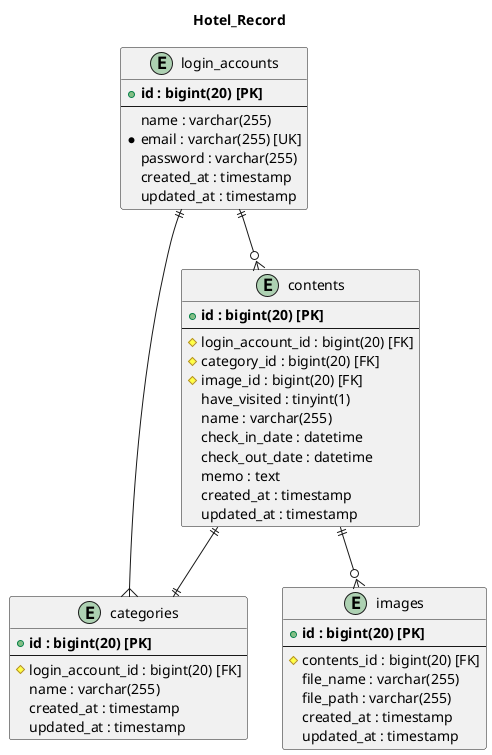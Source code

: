 @startuml
title Hotel_Record

entity login_accounts {
    + **id : bigint(20) [PK] **
    --
    name : varchar(255)
    * email : varchar(255) [UK]
    password : varchar(255)
    created_at : timestamp
    updated_at : timestamp
}

entity contents {
    + **id : bigint(20) [PK] **
    --
    # login_account_id : bigint(20) [FK]
    # category_id : bigint(20) [FK]
    # image_id : bigint(20) [FK]
    have_visited : tinyint(1)
    name : varchar(255)
    check_in_date : datetime
    check_out_date : datetime
    memo : text
    created_at : timestamp
    updated_at : timestamp
}

entity categories {
    + **id : bigint(20) [PK] **
    --
    # login_account_id : bigint(20) [FK]
    name : varchar(255)
    created_at : timestamp
    updated_at : timestamp
}

entity images {
    + **id : bigint(20) [PK] **
    --
    # contents_id : bigint(20) [FK]
    file_name : varchar(255)
    file_path : varchar(255)
    created_at : timestamp
    updated_at : timestamp
}

login_accounts ||--o{ contents
login_accounts ||--{ categories
contents ||--|| categories
contents ||--o{ images

@enduml